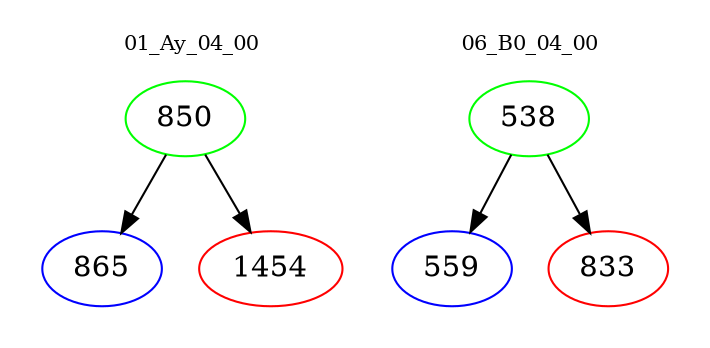 digraph{
subgraph cluster_0 {
color = white
label = "01_Ay_04_00";
fontsize=10;
T0_850 [label="850", color="green"]
T0_850 -> T0_865 [color="black"]
T0_865 [label="865", color="blue"]
T0_850 -> T0_1454 [color="black"]
T0_1454 [label="1454", color="red"]
}
subgraph cluster_1 {
color = white
label = "06_B0_04_00";
fontsize=10;
T1_538 [label="538", color="green"]
T1_538 -> T1_559 [color="black"]
T1_559 [label="559", color="blue"]
T1_538 -> T1_833 [color="black"]
T1_833 [label="833", color="red"]
}
}
